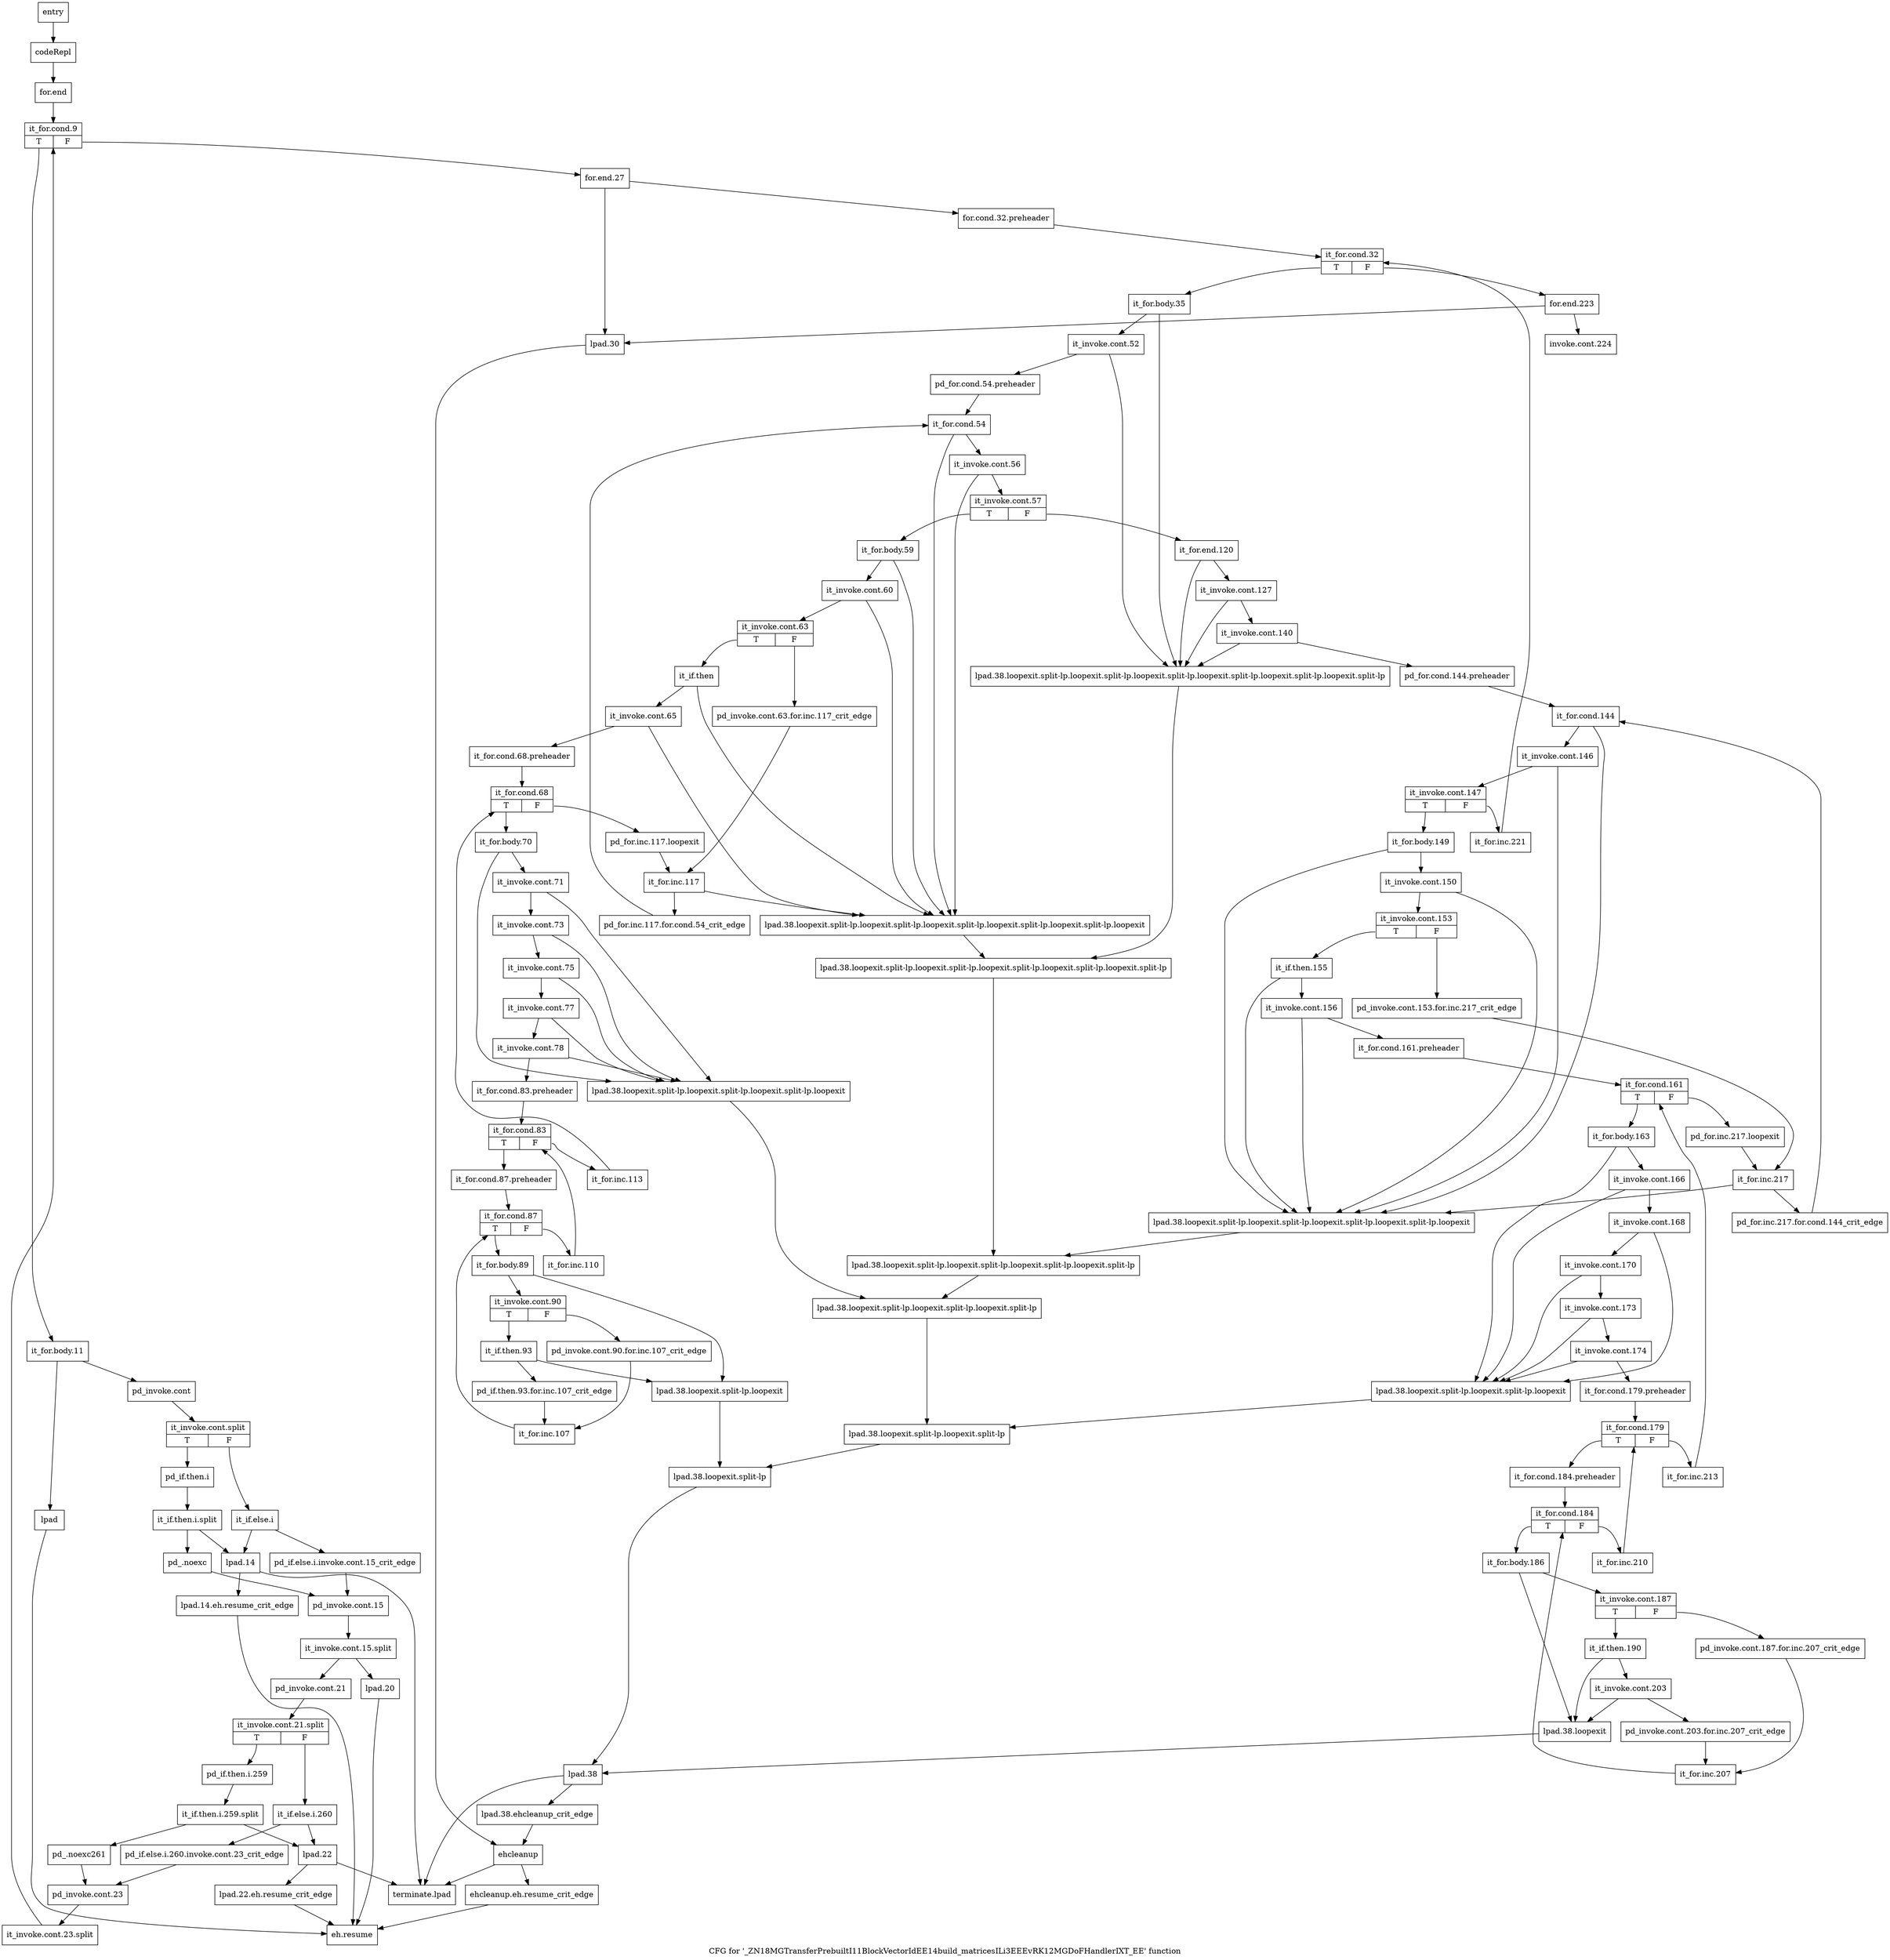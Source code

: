 digraph "CFG for '_ZN18MGTransferPrebuiltI11BlockVectorIdEE14build_matricesILi3EEEvRK12MGDoFHandlerIXT_EE' function" {
	label="CFG for '_ZN18MGTransferPrebuiltI11BlockVectorIdEE14build_matricesILi3EEEvRK12MGDoFHandlerIXT_EE' function";

	Node0x665fd00 [shape=record,label="{entry}"];
	Node0x665fd00 -> Node0x665fd50;
	Node0x665fd50 [shape=record,label="{codeRepl}"];
	Node0x665fd50 -> Node0x665fda0;
	Node0x665fda0 [shape=record,label="{for.end}"];
	Node0x665fda0 -> Node0x665fdf0;
	Node0x665fdf0 [shape=record,label="{it_for.cond.9|{<s0>T|<s1>F}}"];
	Node0x665fdf0:s0 -> Node0x665fe40;
	Node0x665fdf0:s1 -> Node0x6677fd0;
	Node0x665fe40 [shape=record,label="{it_for.body.11}"];
	Node0x665fe40 -> Node0x665fe90;
	Node0x665fe40 -> Node0x6677df0;
	Node0x665fe90 [shape=record,label="{pd_invoke.cont}"];
	Node0x665fe90 -> Node0xad5b300;
	Node0xad5b300 [shape=record,label="{it_invoke.cont.split|{<s0>T|<s1>F}}"];
	Node0xad5b300:s0 -> Node0x665fee0;
	Node0xad5b300:s1 -> Node0x665ff80;
	Node0x665fee0 [shape=record,label="{pd_if.then.i}"];
	Node0x665fee0 -> Node0xad5b230;
	Node0xad5b230 [shape=record,label="{it_if.then.i.split}"];
	Node0xad5b230 -> Node0x665ff30;
	Node0xad5b230 -> Node0x6677e40;
	Node0x665ff30 [shape=record,label="{pd_.noexc}"];
	Node0x665ff30 -> Node0x6660020;
	Node0x665ff80 [shape=record,label="{it_if.else.i}"];
	Node0x665ff80 -> Node0x665ffd0;
	Node0x665ff80 -> Node0x6677e40;
	Node0x665ffd0 [shape=record,label="{pd_if.else.i.invoke.cont.15_crit_edge}"];
	Node0x665ffd0 -> Node0x6660020;
	Node0x6660020 [shape=record,label="{pd_invoke.cont.15}"];
	Node0x6660020 -> Node0xad5b010;
	Node0xad5b010 [shape=record,label="{it_invoke.cont.15.split}"];
	Node0xad5b010 -> Node0x6677c10;
	Node0xad5b010 -> Node0x6677ee0;
	Node0x6677c10 [shape=record,label="{pd_invoke.cont.21}"];
	Node0x6677c10 -> Node0xad5afc0;
	Node0xad5afc0 [shape=record,label="{it_invoke.cont.21.split|{<s0>T|<s1>F}}"];
	Node0xad5afc0:s0 -> Node0x6677c60;
	Node0xad5afc0:s1 -> Node0x6677d00;
	Node0x6677c60 [shape=record,label="{pd_if.then.i.259}"];
	Node0x6677c60 -> Node0xad5b090;
	Node0xad5b090 [shape=record,label="{it_if.then.i.259.split}"];
	Node0xad5b090 -> Node0x6677cb0;
	Node0xad5b090 -> Node0x6677f30;
	Node0x6677cb0 [shape=record,label="{pd_.noexc261}"];
	Node0x6677cb0 -> Node0x6677da0;
	Node0x6677d00 [shape=record,label="{it_if.else.i.260}"];
	Node0x6677d00 -> Node0x6677d50;
	Node0x6677d00 -> Node0x6677f30;
	Node0x6677d50 [shape=record,label="{pd_if.else.i.260.invoke.cont.23_crit_edge}"];
	Node0x6677d50 -> Node0x6677da0;
	Node0x6677da0 [shape=record,label="{pd_invoke.cont.23}"];
	Node0x6677da0 -> Node0xad5b160;
	Node0xad5b160 [shape=record,label="{it_invoke.cont.23.split}"];
	Node0xad5b160 -> Node0x665fdf0;
	Node0x6677df0 [shape=record,label="{lpad}"];
	Node0x6677df0 -> Node0x6679d80;
	Node0x6677e40 [shape=record,label="{lpad.14}"];
	Node0x6677e40 -> Node0x6677e90;
	Node0x6677e40 -> Node0x6679dd0;
	Node0x6677e90 [shape=record,label="{lpad.14.eh.resume_crit_edge}"];
	Node0x6677e90 -> Node0x6679d80;
	Node0x6677ee0 [shape=record,label="{lpad.20}"];
	Node0x6677ee0 -> Node0x6679d80;
	Node0x6677f30 [shape=record,label="{lpad.22}"];
	Node0x6677f30 -> Node0x6677f80;
	Node0x6677f30 -> Node0x6679dd0;
	Node0x6677f80 [shape=record,label="{lpad.22.eh.resume_crit_edge}"];
	Node0x6677f80 -> Node0x6679d80;
	Node0x6677fd0 [shape=record,label="{for.end.27}"];
	Node0x6677fd0 -> Node0x6678020;
	Node0x6677fd0 -> Node0x66789d0;
	Node0x6678020 [shape=record,label="{for.cond.32.preheader}"];
	Node0x6678020 -> Node0x6678070;
	Node0x6678070 [shape=record,label="{it_for.cond.32|{<s0>T|<s1>F}}"];
	Node0x6678070:s0 -> Node0x66780c0;
	Node0x6678070:s1 -> Node0x6679c40;
	Node0x66780c0 [shape=record,label="{it_for.body.35}"];
	Node0x66780c0 -> Node0x6678110;
	Node0x66780c0 -> Node0x6678c00;
	Node0x6678110 [shape=record,label="{it_invoke.cont.52}"];
	Node0x6678110 -> Node0x6678160;
	Node0x6678110 -> Node0x6678c00;
	Node0x6678160 [shape=record,label="{pd_for.cond.54.preheader}"];
	Node0x6678160 -> Node0x66781b0;
	Node0x66781b0 [shape=record,label="{it_for.cond.54}"];
	Node0x66781b0 -> Node0x6678200;
	Node0x66781b0 -> Node0x6678bb0;
	Node0x6678200 [shape=record,label="{it_invoke.cont.56}"];
	Node0x6678200 -> Node0x6678250;
	Node0x6678200 -> Node0x6678bb0;
	Node0x6678250 [shape=record,label="{it_invoke.cont.57|{<s0>T|<s1>F}}"];
	Node0x6678250:s0 -> Node0x66782a0;
	Node0x6678250:s1 -> Node0x6679060;
	Node0x66782a0 [shape=record,label="{it_for.body.59}"];
	Node0x66782a0 -> Node0x66782f0;
	Node0x66782a0 -> Node0x6678bb0;
	Node0x66782f0 [shape=record,label="{it_invoke.cont.60}"];
	Node0x66782f0 -> Node0x6678340;
	Node0x66782f0 -> Node0x6678bb0;
	Node0x6678340 [shape=record,label="{it_invoke.cont.63|{<s0>T|<s1>F}}"];
	Node0x6678340:s0 -> Node0x66783e0;
	Node0x6678340:s1 -> Node0x6678390;
	Node0x6678390 [shape=record,label="{pd_invoke.cont.63.for.inc.117_crit_edge}"];
	Node0x6678390 -> Node0x6678fc0;
	Node0x66783e0 [shape=record,label="{it_if.then}"];
	Node0x66783e0 -> Node0x6678430;
	Node0x66783e0 -> Node0x6678bb0;
	Node0x6678430 [shape=record,label="{it_invoke.cont.65}"];
	Node0x6678430 -> Node0x6678480;
	Node0x6678430 -> Node0x6678bb0;
	Node0x6678480 [shape=record,label="{it_for.cond.68.preheader}"];
	Node0x6678480 -> Node0x66784d0;
	Node0x66784d0 [shape=record,label="{it_for.cond.68|{<s0>T|<s1>F}}"];
	Node0x66784d0:s0 -> Node0x6678520;
	Node0x66784d0:s1 -> Node0x6678f70;
	Node0x6678520 [shape=record,label="{it_for.body.70}"];
	Node0x6678520 -> Node0x6678570;
	Node0x6678520 -> Node0x6678b10;
	Node0x6678570 [shape=record,label="{it_invoke.cont.71}"];
	Node0x6678570 -> Node0x66785c0;
	Node0x6678570 -> Node0x6678b10;
	Node0x66785c0 [shape=record,label="{it_invoke.cont.73}"];
	Node0x66785c0 -> Node0x6678610;
	Node0x66785c0 -> Node0x6678b10;
	Node0x6678610 [shape=record,label="{it_invoke.cont.75}"];
	Node0x6678610 -> Node0x6678660;
	Node0x6678610 -> Node0x6678b10;
	Node0x6678660 [shape=record,label="{it_invoke.cont.77}"];
	Node0x6678660 -> Node0x66786b0;
	Node0x6678660 -> Node0x6678b10;
	Node0x66786b0 [shape=record,label="{it_invoke.cont.78}"];
	Node0x66786b0 -> Node0x6678700;
	Node0x66786b0 -> Node0x6678b10;
	Node0x6678700 [shape=record,label="{it_for.cond.83.preheader}"];
	Node0x6678700 -> Node0x6678750;
	Node0x6678750 [shape=record,label="{it_for.cond.83|{<s0>T|<s1>F}}"];
	Node0x6678750:s0 -> Node0x66787a0;
	Node0x6678750:s1 -> Node0x6678f20;
	Node0x66787a0 [shape=record,label="{it_for.cond.87.preheader}"];
	Node0x66787a0 -> Node0x66787f0;
	Node0x66787f0 [shape=record,label="{it_for.cond.87|{<s0>T|<s1>F}}"];
	Node0x66787f0:s0 -> Node0x6678840;
	Node0x66787f0:s1 -> Node0x6678ed0;
	Node0x6678840 [shape=record,label="{it_for.body.89}"];
	Node0x6678840 -> Node0x6678890;
	Node0x6678840 -> Node0x6678a70;
	Node0x6678890 [shape=record,label="{it_invoke.cont.90|{<s0>T|<s1>F}}"];
	Node0x6678890:s0 -> Node0x6678930;
	Node0x6678890:s1 -> Node0x66788e0;
	Node0x66788e0 [shape=record,label="{pd_invoke.cont.90.for.inc.107_crit_edge}"];
	Node0x66788e0 -> Node0x6678e80;
	Node0x6678930 [shape=record,label="{it_if.then.93}"];
	Node0x6678930 -> Node0x6678980;
	Node0x6678930 -> Node0x6678a70;
	Node0x6678980 [shape=record,label="{pd_if.then.93.for.inc.107_crit_edge}"];
	Node0x6678980 -> Node0x6678e80;
	Node0x66789d0 [shape=record,label="{lpad.30}"];
	Node0x66789d0 -> Node0x6679ce0;
	Node0x6678a20 [shape=record,label="{lpad.38.loopexit}"];
	Node0x6678a20 -> Node0x6678de0;
	Node0x6678a70 [shape=record,label="{lpad.38.loopexit.split-lp.loopexit}"];
	Node0x6678a70 -> Node0x6678d90;
	Node0x6678ac0 [shape=record,label="{lpad.38.loopexit.split-lp.loopexit.split-lp.loopexit}"];
	Node0x6678ac0 -> Node0x6678d40;
	Node0x6678b10 [shape=record,label="{lpad.38.loopexit.split-lp.loopexit.split-lp.loopexit.split-lp.loopexit}"];
	Node0x6678b10 -> Node0x6678cf0;
	Node0x6678b60 [shape=record,label="{lpad.38.loopexit.split-lp.loopexit.split-lp.loopexit.split-lp.loopexit.split-lp.loopexit}"];
	Node0x6678b60 -> Node0x6678ca0;
	Node0x6678bb0 [shape=record,label="{lpad.38.loopexit.split-lp.loopexit.split-lp.loopexit.split-lp.loopexit.split-lp.loopexit.split-lp.loopexit}"];
	Node0x6678bb0 -> Node0x6678c50;
	Node0x6678c00 [shape=record,label="{lpad.38.loopexit.split-lp.loopexit.split-lp.loopexit.split-lp.loopexit.split-lp.loopexit.split-lp.loopexit.split-lp}"];
	Node0x6678c00 -> Node0x6678c50;
	Node0x6678c50 [shape=record,label="{lpad.38.loopexit.split-lp.loopexit.split-lp.loopexit.split-lp.loopexit.split-lp.loopexit.split-lp}"];
	Node0x6678c50 -> Node0x6678ca0;
	Node0x6678ca0 [shape=record,label="{lpad.38.loopexit.split-lp.loopexit.split-lp.loopexit.split-lp.loopexit.split-lp}"];
	Node0x6678ca0 -> Node0x6678cf0;
	Node0x6678cf0 [shape=record,label="{lpad.38.loopexit.split-lp.loopexit.split-lp.loopexit.split-lp}"];
	Node0x6678cf0 -> Node0x6678d40;
	Node0x6678d40 [shape=record,label="{lpad.38.loopexit.split-lp.loopexit.split-lp}"];
	Node0x6678d40 -> Node0x6678d90;
	Node0x6678d90 [shape=record,label="{lpad.38.loopexit.split-lp}"];
	Node0x6678d90 -> Node0x6678de0;
	Node0x6678de0 [shape=record,label="{lpad.38}"];
	Node0x6678de0 -> Node0x6678e30;
	Node0x6678de0 -> Node0x6679dd0;
	Node0x6678e30 [shape=record,label="{lpad.38.ehcleanup_crit_edge}"];
	Node0x6678e30 -> Node0x6679ce0;
	Node0x6678e80 [shape=record,label="{it_for.inc.107}"];
	Node0x6678e80 -> Node0x66787f0;
	Node0x6678ed0 [shape=record,label="{it_for.inc.110}"];
	Node0x6678ed0 -> Node0x6678750;
	Node0x6678f20 [shape=record,label="{it_for.inc.113}"];
	Node0x6678f20 -> Node0x66784d0;
	Node0x6678f70 [shape=record,label="{pd_for.inc.117.loopexit}"];
	Node0x6678f70 -> Node0x6678fc0;
	Node0x6678fc0 [shape=record,label="{it_for.inc.117}"];
	Node0x6678fc0 -> Node0x6679010;
	Node0x6678fc0 -> Node0x6678bb0;
	Node0x6679010 [shape=record,label="{pd_for.inc.117.for.cond.54_crit_edge}"];
	Node0x6679010 -> Node0x66781b0;
	Node0x6679060 [shape=record,label="{it_for.end.120}"];
	Node0x6679060 -> Node0x66790b0;
	Node0x6679060 -> Node0x6678c00;
	Node0x66790b0 [shape=record,label="{it_invoke.cont.127}"];
	Node0x66790b0 -> Node0x6679100;
	Node0x66790b0 -> Node0x6678c00;
	Node0x6679100 [shape=record,label="{it_invoke.cont.140}"];
	Node0x6679100 -> Node0x6679150;
	Node0x6679100 -> Node0x6678c00;
	Node0x6679150 [shape=record,label="{pd_for.cond.144.preheader}"];
	Node0x6679150 -> Node0x66791a0;
	Node0x66791a0 [shape=record,label="{it_for.cond.144}"];
	Node0x66791a0 -> Node0x66791f0;
	Node0x66791a0 -> Node0x6678b60;
	Node0x66791f0 [shape=record,label="{it_invoke.cont.146}"];
	Node0x66791f0 -> Node0x6679240;
	Node0x66791f0 -> Node0x6678b60;
	Node0x6679240 [shape=record,label="{it_invoke.cont.147|{<s0>T|<s1>F}}"];
	Node0x6679240:s0 -> Node0x6679290;
	Node0x6679240:s1 -> Node0x6679bf0;
	Node0x6679290 [shape=record,label="{it_for.body.149}"];
	Node0x6679290 -> Node0x66792e0;
	Node0x6679290 -> Node0x6678b60;
	Node0x66792e0 [shape=record,label="{it_invoke.cont.150}"];
	Node0x66792e0 -> Node0x6679330;
	Node0x66792e0 -> Node0x6678b60;
	Node0x6679330 [shape=record,label="{it_invoke.cont.153|{<s0>T|<s1>F}}"];
	Node0x6679330:s0 -> Node0x66793d0;
	Node0x6679330:s1 -> Node0x6679380;
	Node0x6679380 [shape=record,label="{pd_invoke.cont.153.for.inc.217_crit_edge}"];
	Node0x6679380 -> Node0x6679b50;
	Node0x66793d0 [shape=record,label="{it_if.then.155}"];
	Node0x66793d0 -> Node0x6679420;
	Node0x66793d0 -> Node0x6678b60;
	Node0x6679420 [shape=record,label="{it_invoke.cont.156}"];
	Node0x6679420 -> Node0x6679470;
	Node0x6679420 -> Node0x6678b60;
	Node0x6679470 [shape=record,label="{it_for.cond.161.preheader}"];
	Node0x6679470 -> Node0x66794c0;
	Node0x66794c0 [shape=record,label="{it_for.cond.161|{<s0>T|<s1>F}}"];
	Node0x66794c0:s0 -> Node0x6679510;
	Node0x66794c0:s1 -> Node0x6679b00;
	Node0x6679510 [shape=record,label="{it_for.body.163}"];
	Node0x6679510 -> Node0x6679560;
	Node0x6679510 -> Node0x6678ac0;
	Node0x6679560 [shape=record,label="{it_invoke.cont.166}"];
	Node0x6679560 -> Node0x66795b0;
	Node0x6679560 -> Node0x6678ac0;
	Node0x66795b0 [shape=record,label="{it_invoke.cont.168}"];
	Node0x66795b0 -> Node0x6679600;
	Node0x66795b0 -> Node0x6678ac0;
	Node0x6679600 [shape=record,label="{it_invoke.cont.170}"];
	Node0x6679600 -> Node0x6679650;
	Node0x6679600 -> Node0x6678ac0;
	Node0x6679650 [shape=record,label="{it_invoke.cont.173}"];
	Node0x6679650 -> Node0x66796a0;
	Node0x6679650 -> Node0x6678ac0;
	Node0x66796a0 [shape=record,label="{it_invoke.cont.174}"];
	Node0x66796a0 -> Node0x66796f0;
	Node0x66796a0 -> Node0x6678ac0;
	Node0x66796f0 [shape=record,label="{it_for.cond.179.preheader}"];
	Node0x66796f0 -> Node0x6679740;
	Node0x6679740 [shape=record,label="{it_for.cond.179|{<s0>T|<s1>F}}"];
	Node0x6679740:s0 -> Node0x6679790;
	Node0x6679740:s1 -> Node0x6679ab0;
	Node0x6679790 [shape=record,label="{it_for.cond.184.preheader}"];
	Node0x6679790 -> Node0x66797e0;
	Node0x66797e0 [shape=record,label="{it_for.cond.184|{<s0>T|<s1>F}}"];
	Node0x66797e0:s0 -> Node0x6679830;
	Node0x66797e0:s1 -> Node0x6679a60;
	Node0x6679830 [shape=record,label="{it_for.body.186}"];
	Node0x6679830 -> Node0x6679880;
	Node0x6679830 -> Node0x6678a20;
	Node0x6679880 [shape=record,label="{it_invoke.cont.187|{<s0>T|<s1>F}}"];
	Node0x6679880:s0 -> Node0x6679920;
	Node0x6679880:s1 -> Node0x66798d0;
	Node0x66798d0 [shape=record,label="{pd_invoke.cont.187.for.inc.207_crit_edge}"];
	Node0x66798d0 -> Node0x6679a10;
	Node0x6679920 [shape=record,label="{it_if.then.190}"];
	Node0x6679920 -> Node0x6679970;
	Node0x6679920 -> Node0x6678a20;
	Node0x6679970 [shape=record,label="{it_invoke.cont.203}"];
	Node0x6679970 -> Node0x66799c0;
	Node0x6679970 -> Node0x6678a20;
	Node0x66799c0 [shape=record,label="{pd_invoke.cont.203.for.inc.207_crit_edge}"];
	Node0x66799c0 -> Node0x6679a10;
	Node0x6679a10 [shape=record,label="{it_for.inc.207}"];
	Node0x6679a10 -> Node0x66797e0;
	Node0x6679a60 [shape=record,label="{it_for.inc.210}"];
	Node0x6679a60 -> Node0x6679740;
	Node0x6679ab0 [shape=record,label="{it_for.inc.213}"];
	Node0x6679ab0 -> Node0x66794c0;
	Node0x6679b00 [shape=record,label="{pd_for.inc.217.loopexit}"];
	Node0x6679b00 -> Node0x6679b50;
	Node0x6679b50 [shape=record,label="{it_for.inc.217}"];
	Node0x6679b50 -> Node0x6679ba0;
	Node0x6679b50 -> Node0x6678b60;
	Node0x6679ba0 [shape=record,label="{pd_for.inc.217.for.cond.144_crit_edge}"];
	Node0x6679ba0 -> Node0x66791a0;
	Node0x6679bf0 [shape=record,label="{it_for.inc.221}"];
	Node0x6679bf0 -> Node0x6678070;
	Node0x6679c40 [shape=record,label="{for.end.223}"];
	Node0x6679c40 -> Node0x6679c90;
	Node0x6679c40 -> Node0x66789d0;
	Node0x6679c90 [shape=record,label="{invoke.cont.224}"];
	Node0x6679ce0 [shape=record,label="{ehcleanup}"];
	Node0x6679ce0 -> Node0x6679d30;
	Node0x6679ce0 -> Node0x6679dd0;
	Node0x6679d30 [shape=record,label="{ehcleanup.eh.resume_crit_edge}"];
	Node0x6679d30 -> Node0x6679d80;
	Node0x6679d80 [shape=record,label="{eh.resume}"];
	Node0x6679dd0 [shape=record,label="{terminate.lpad}"];
}
